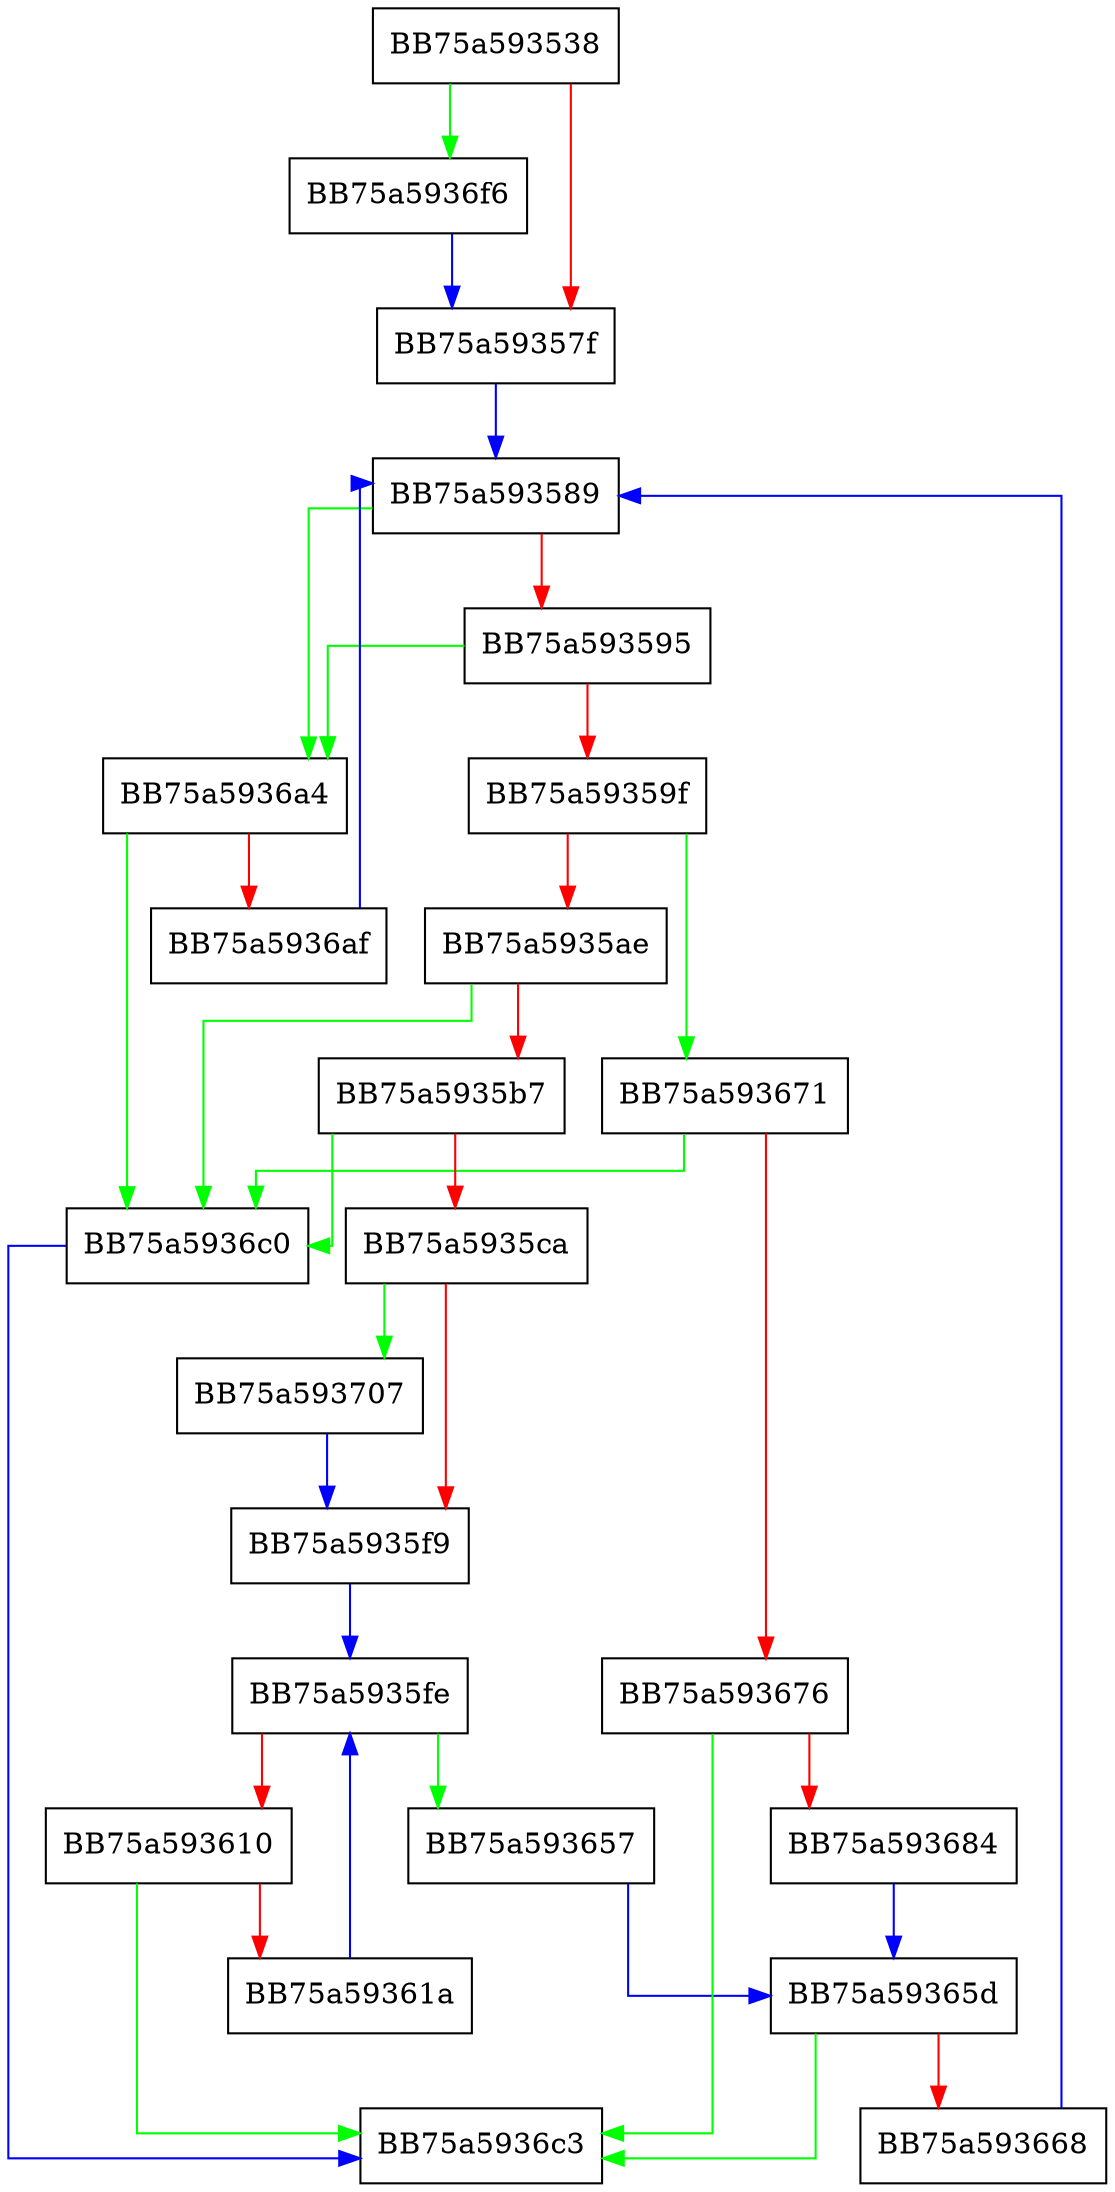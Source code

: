 digraph LZUnpack {
  node [shape="box"];
  graph [splines=ortho];
  BB75a593538 -> BB75a5936f6 [color="green"];
  BB75a593538 -> BB75a59357f [color="red"];
  BB75a59357f -> BB75a593589 [color="blue"];
  BB75a593589 -> BB75a5936a4 [color="green"];
  BB75a593589 -> BB75a593595 [color="red"];
  BB75a593595 -> BB75a5936a4 [color="green"];
  BB75a593595 -> BB75a59359f [color="red"];
  BB75a59359f -> BB75a593671 [color="green"];
  BB75a59359f -> BB75a5935ae [color="red"];
  BB75a5935ae -> BB75a5936c0 [color="green"];
  BB75a5935ae -> BB75a5935b7 [color="red"];
  BB75a5935b7 -> BB75a5936c0 [color="green"];
  BB75a5935b7 -> BB75a5935ca [color="red"];
  BB75a5935ca -> BB75a593707 [color="green"];
  BB75a5935ca -> BB75a5935f9 [color="red"];
  BB75a5935f9 -> BB75a5935fe [color="blue"];
  BB75a5935fe -> BB75a593657 [color="green"];
  BB75a5935fe -> BB75a593610 [color="red"];
  BB75a593610 -> BB75a5936c3 [color="green"];
  BB75a593610 -> BB75a59361a [color="red"];
  BB75a59361a -> BB75a5935fe [color="blue"];
  BB75a593657 -> BB75a59365d [color="blue"];
  BB75a59365d -> BB75a5936c3 [color="green"];
  BB75a59365d -> BB75a593668 [color="red"];
  BB75a593668 -> BB75a593589 [color="blue"];
  BB75a593671 -> BB75a5936c0 [color="green"];
  BB75a593671 -> BB75a593676 [color="red"];
  BB75a593676 -> BB75a5936c3 [color="green"];
  BB75a593676 -> BB75a593684 [color="red"];
  BB75a593684 -> BB75a59365d [color="blue"];
  BB75a5936a4 -> BB75a5936c0 [color="green"];
  BB75a5936a4 -> BB75a5936af [color="red"];
  BB75a5936af -> BB75a593589 [color="blue"];
  BB75a5936c0 -> BB75a5936c3 [color="blue"];
  BB75a5936f6 -> BB75a59357f [color="blue"];
  BB75a593707 -> BB75a5935f9 [color="blue"];
}